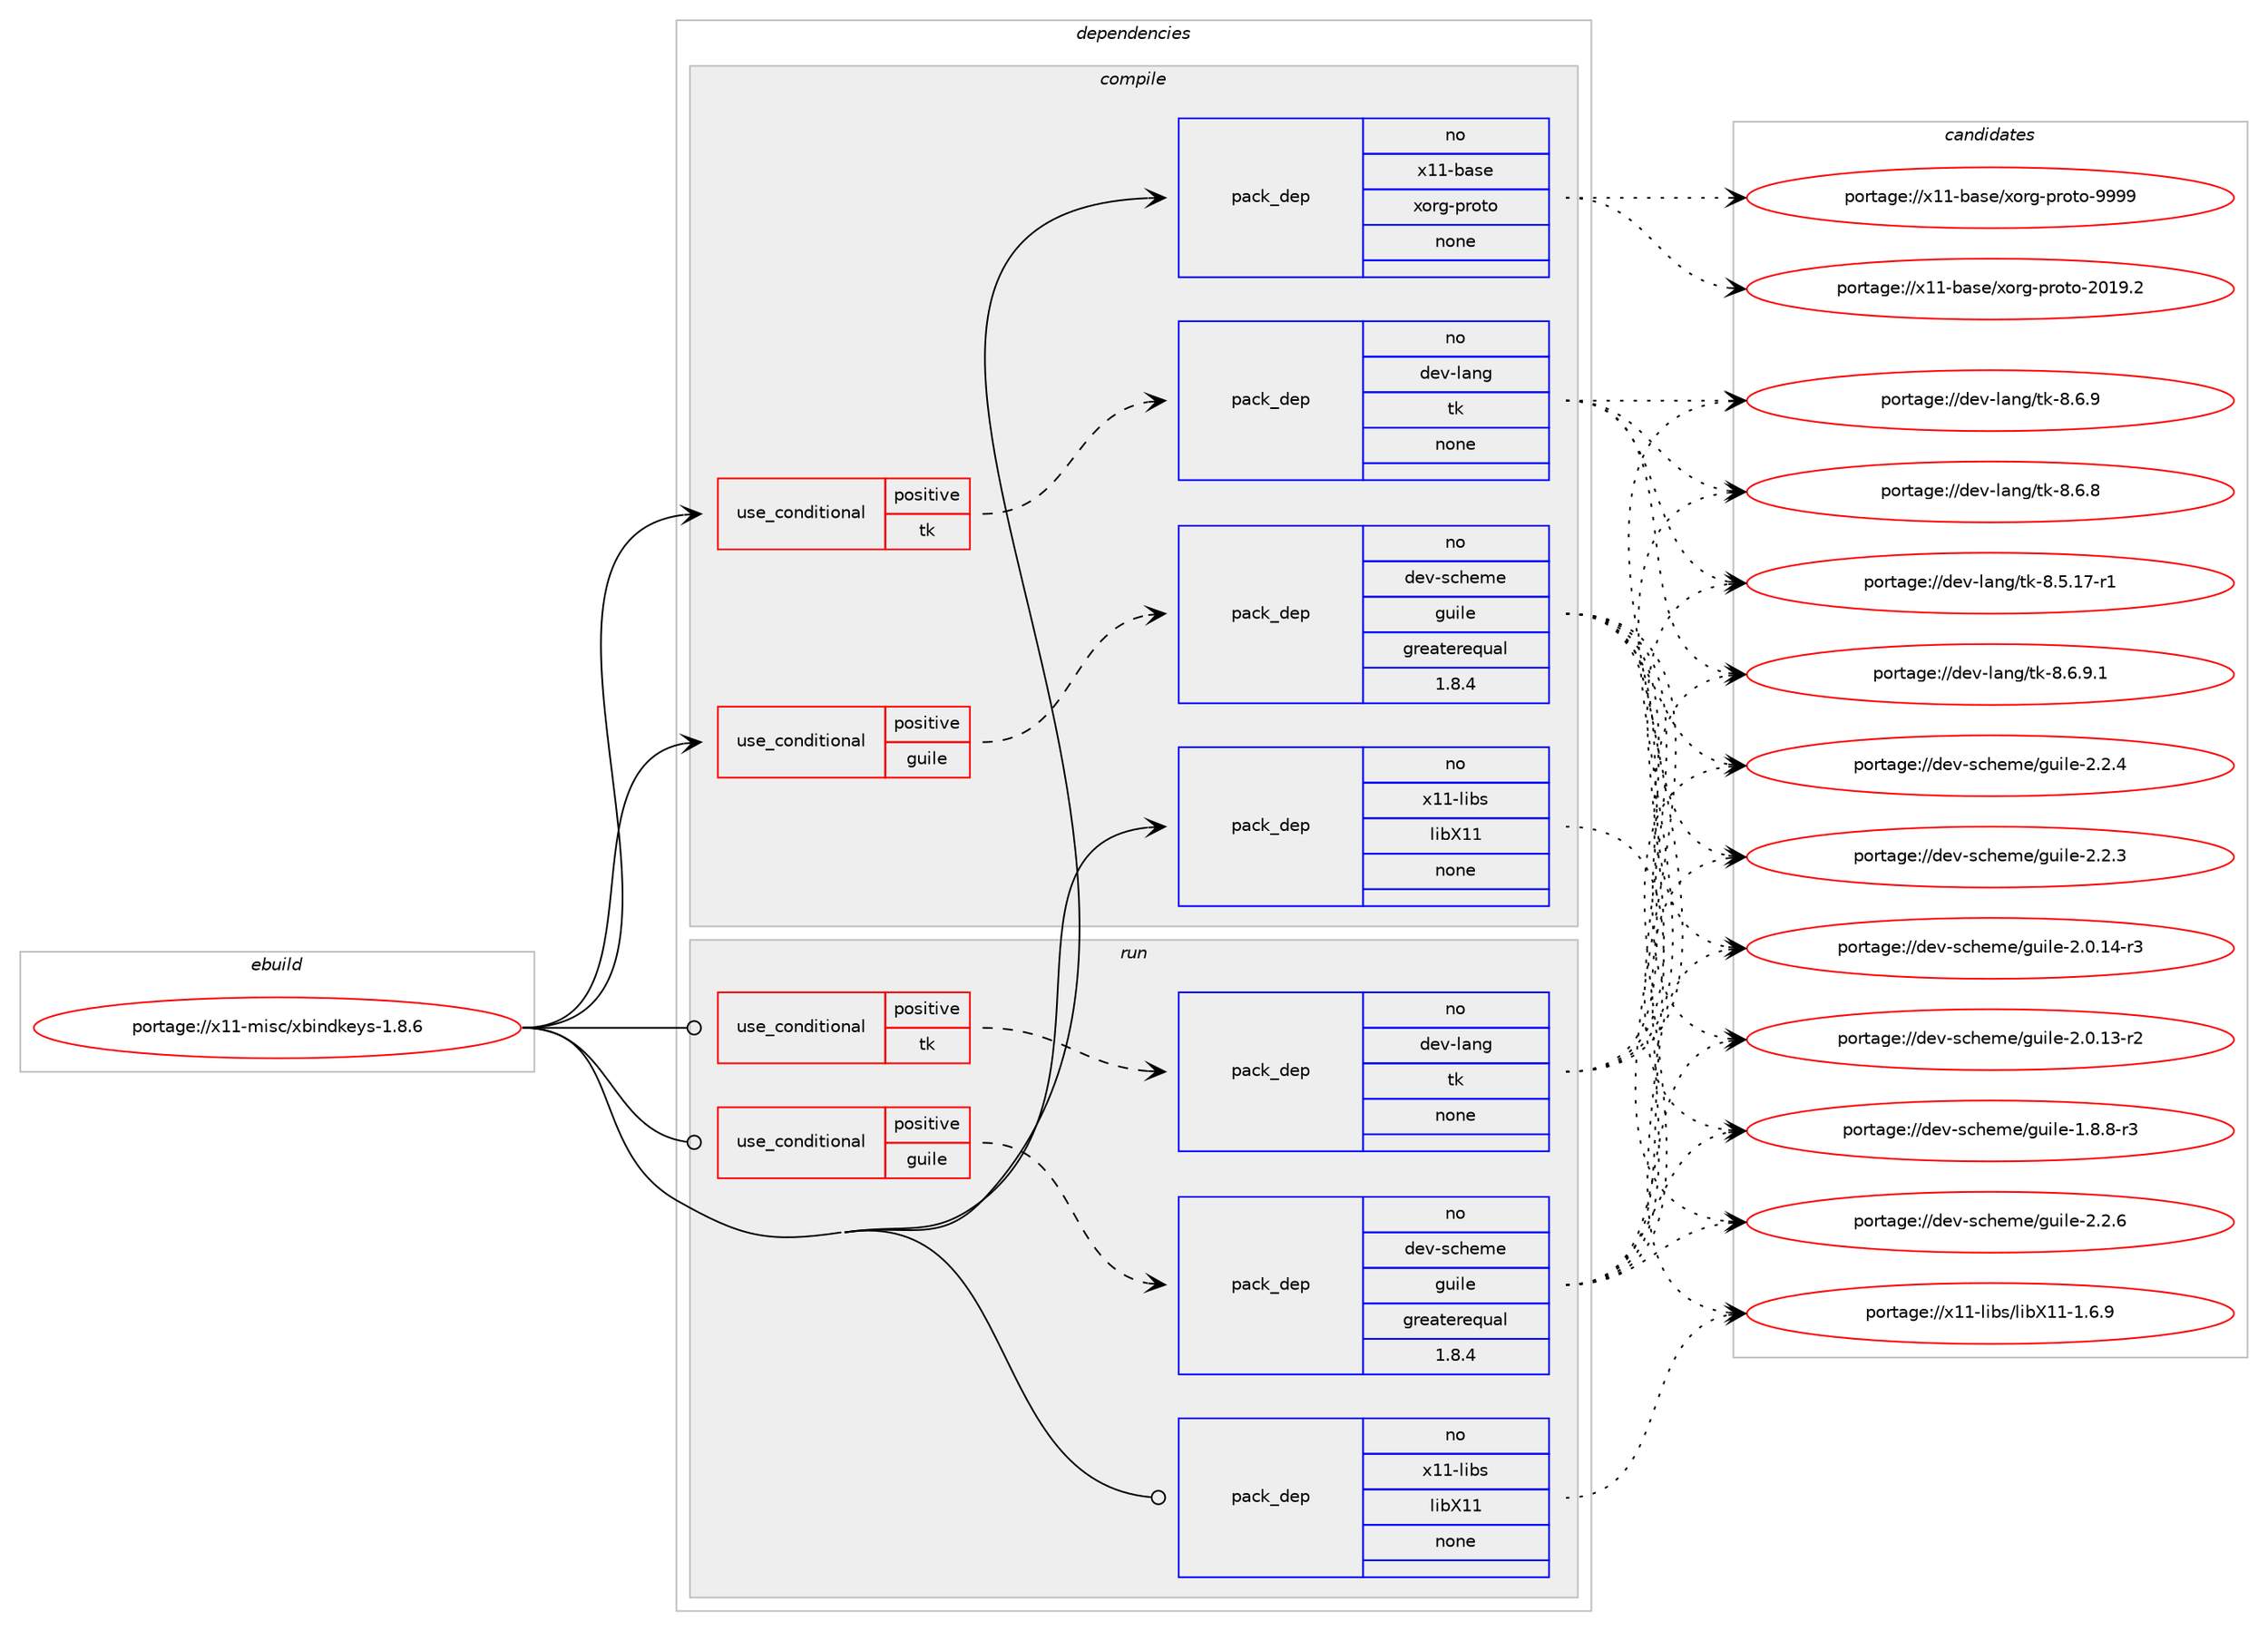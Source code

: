 digraph prolog {

# *************
# Graph options
# *************

newrank=true;
concentrate=true;
compound=true;
graph [rankdir=LR,fontname=Helvetica,fontsize=10,ranksep=1.5];#, ranksep=2.5, nodesep=0.2];
edge  [arrowhead=vee];
node  [fontname=Helvetica,fontsize=10];

# **********
# The ebuild
# **********

subgraph cluster_leftcol {
color=gray;
rank=same;
label=<<i>ebuild</i>>;
id [label="portage://x11-misc/xbindkeys-1.8.6", color=red, width=4, href="../x11-misc/xbindkeys-1.8.6.svg"];
}

# ****************
# The dependencies
# ****************

subgraph cluster_midcol {
color=gray;
label=<<i>dependencies</i>>;
subgraph cluster_compile {
fillcolor="#eeeeee";
style=filled;
label=<<i>compile</i>>;
subgraph cond498 {
dependency4069 [label=<<TABLE BORDER="0" CELLBORDER="1" CELLSPACING="0" CELLPADDING="4"><TR><TD ROWSPAN="3" CELLPADDING="10">use_conditional</TD></TR><TR><TD>positive</TD></TR><TR><TD>guile</TD></TR></TABLE>>, shape=none, color=red];
subgraph pack3543 {
dependency4070 [label=<<TABLE BORDER="0" CELLBORDER="1" CELLSPACING="0" CELLPADDING="4" WIDTH="220"><TR><TD ROWSPAN="6" CELLPADDING="30">pack_dep</TD></TR><TR><TD WIDTH="110">no</TD></TR><TR><TD>dev-scheme</TD></TR><TR><TD>guile</TD></TR><TR><TD>greaterequal</TD></TR><TR><TD>1.8.4</TD></TR></TABLE>>, shape=none, color=blue];
}
dependency4069:e -> dependency4070:w [weight=20,style="dashed",arrowhead="vee"];
}
id:e -> dependency4069:w [weight=20,style="solid",arrowhead="vee"];
subgraph cond499 {
dependency4071 [label=<<TABLE BORDER="0" CELLBORDER="1" CELLSPACING="0" CELLPADDING="4"><TR><TD ROWSPAN="3" CELLPADDING="10">use_conditional</TD></TR><TR><TD>positive</TD></TR><TR><TD>tk</TD></TR></TABLE>>, shape=none, color=red];
subgraph pack3544 {
dependency4072 [label=<<TABLE BORDER="0" CELLBORDER="1" CELLSPACING="0" CELLPADDING="4" WIDTH="220"><TR><TD ROWSPAN="6" CELLPADDING="30">pack_dep</TD></TR><TR><TD WIDTH="110">no</TD></TR><TR><TD>dev-lang</TD></TR><TR><TD>tk</TD></TR><TR><TD>none</TD></TR><TR><TD></TD></TR></TABLE>>, shape=none, color=blue];
}
dependency4071:e -> dependency4072:w [weight=20,style="dashed",arrowhead="vee"];
}
id:e -> dependency4071:w [weight=20,style="solid",arrowhead="vee"];
subgraph pack3545 {
dependency4073 [label=<<TABLE BORDER="0" CELLBORDER="1" CELLSPACING="0" CELLPADDING="4" WIDTH="220"><TR><TD ROWSPAN="6" CELLPADDING="30">pack_dep</TD></TR><TR><TD WIDTH="110">no</TD></TR><TR><TD>x11-base</TD></TR><TR><TD>xorg-proto</TD></TR><TR><TD>none</TD></TR><TR><TD></TD></TR></TABLE>>, shape=none, color=blue];
}
id:e -> dependency4073:w [weight=20,style="solid",arrowhead="vee"];
subgraph pack3546 {
dependency4074 [label=<<TABLE BORDER="0" CELLBORDER="1" CELLSPACING="0" CELLPADDING="4" WIDTH="220"><TR><TD ROWSPAN="6" CELLPADDING="30">pack_dep</TD></TR><TR><TD WIDTH="110">no</TD></TR><TR><TD>x11-libs</TD></TR><TR><TD>libX11</TD></TR><TR><TD>none</TD></TR><TR><TD></TD></TR></TABLE>>, shape=none, color=blue];
}
id:e -> dependency4074:w [weight=20,style="solid",arrowhead="vee"];
}
subgraph cluster_compileandrun {
fillcolor="#eeeeee";
style=filled;
label=<<i>compile and run</i>>;
}
subgraph cluster_run {
fillcolor="#eeeeee";
style=filled;
label=<<i>run</i>>;
subgraph cond500 {
dependency4075 [label=<<TABLE BORDER="0" CELLBORDER="1" CELLSPACING="0" CELLPADDING="4"><TR><TD ROWSPAN="3" CELLPADDING="10">use_conditional</TD></TR><TR><TD>positive</TD></TR><TR><TD>guile</TD></TR></TABLE>>, shape=none, color=red];
subgraph pack3547 {
dependency4076 [label=<<TABLE BORDER="0" CELLBORDER="1" CELLSPACING="0" CELLPADDING="4" WIDTH="220"><TR><TD ROWSPAN="6" CELLPADDING="30">pack_dep</TD></TR><TR><TD WIDTH="110">no</TD></TR><TR><TD>dev-scheme</TD></TR><TR><TD>guile</TD></TR><TR><TD>greaterequal</TD></TR><TR><TD>1.8.4</TD></TR></TABLE>>, shape=none, color=blue];
}
dependency4075:e -> dependency4076:w [weight=20,style="dashed",arrowhead="vee"];
}
id:e -> dependency4075:w [weight=20,style="solid",arrowhead="odot"];
subgraph cond501 {
dependency4077 [label=<<TABLE BORDER="0" CELLBORDER="1" CELLSPACING="0" CELLPADDING="4"><TR><TD ROWSPAN="3" CELLPADDING="10">use_conditional</TD></TR><TR><TD>positive</TD></TR><TR><TD>tk</TD></TR></TABLE>>, shape=none, color=red];
subgraph pack3548 {
dependency4078 [label=<<TABLE BORDER="0" CELLBORDER="1" CELLSPACING="0" CELLPADDING="4" WIDTH="220"><TR><TD ROWSPAN="6" CELLPADDING="30">pack_dep</TD></TR><TR><TD WIDTH="110">no</TD></TR><TR><TD>dev-lang</TD></TR><TR><TD>tk</TD></TR><TR><TD>none</TD></TR><TR><TD></TD></TR></TABLE>>, shape=none, color=blue];
}
dependency4077:e -> dependency4078:w [weight=20,style="dashed",arrowhead="vee"];
}
id:e -> dependency4077:w [weight=20,style="solid",arrowhead="odot"];
subgraph pack3549 {
dependency4079 [label=<<TABLE BORDER="0" CELLBORDER="1" CELLSPACING="0" CELLPADDING="4" WIDTH="220"><TR><TD ROWSPAN="6" CELLPADDING="30">pack_dep</TD></TR><TR><TD WIDTH="110">no</TD></TR><TR><TD>x11-libs</TD></TR><TR><TD>libX11</TD></TR><TR><TD>none</TD></TR><TR><TD></TD></TR></TABLE>>, shape=none, color=blue];
}
id:e -> dependency4079:w [weight=20,style="solid",arrowhead="odot"];
}
}

# **************
# The candidates
# **************

subgraph cluster_choices {
rank=same;
color=gray;
label=<<i>candidates</i>>;

subgraph choice3543 {
color=black;
nodesep=1;
choice100101118451159910410110910147103117105108101455046504654 [label="portage://dev-scheme/guile-2.2.6", color=red, width=4,href="../dev-scheme/guile-2.2.6.svg"];
choice100101118451159910410110910147103117105108101455046504652 [label="portage://dev-scheme/guile-2.2.4", color=red, width=4,href="../dev-scheme/guile-2.2.4.svg"];
choice100101118451159910410110910147103117105108101455046504651 [label="portage://dev-scheme/guile-2.2.3", color=red, width=4,href="../dev-scheme/guile-2.2.3.svg"];
choice100101118451159910410110910147103117105108101455046484649524511451 [label="portage://dev-scheme/guile-2.0.14-r3", color=red, width=4,href="../dev-scheme/guile-2.0.14-r3.svg"];
choice100101118451159910410110910147103117105108101455046484649514511450 [label="portage://dev-scheme/guile-2.0.13-r2", color=red, width=4,href="../dev-scheme/guile-2.0.13-r2.svg"];
choice1001011184511599104101109101471031171051081014549465646564511451 [label="portage://dev-scheme/guile-1.8.8-r3", color=red, width=4,href="../dev-scheme/guile-1.8.8-r3.svg"];
dependency4070:e -> choice100101118451159910410110910147103117105108101455046504654:w [style=dotted,weight="100"];
dependency4070:e -> choice100101118451159910410110910147103117105108101455046504652:w [style=dotted,weight="100"];
dependency4070:e -> choice100101118451159910410110910147103117105108101455046504651:w [style=dotted,weight="100"];
dependency4070:e -> choice100101118451159910410110910147103117105108101455046484649524511451:w [style=dotted,weight="100"];
dependency4070:e -> choice100101118451159910410110910147103117105108101455046484649514511450:w [style=dotted,weight="100"];
dependency4070:e -> choice1001011184511599104101109101471031171051081014549465646564511451:w [style=dotted,weight="100"];
}
subgraph choice3544 {
color=black;
nodesep=1;
choice1001011184510897110103471161074556465446574649 [label="portage://dev-lang/tk-8.6.9.1", color=red, width=4,href="../dev-lang/tk-8.6.9.1.svg"];
choice100101118451089711010347116107455646544657 [label="portage://dev-lang/tk-8.6.9", color=red, width=4,href="../dev-lang/tk-8.6.9.svg"];
choice100101118451089711010347116107455646544656 [label="portage://dev-lang/tk-8.6.8", color=red, width=4,href="../dev-lang/tk-8.6.8.svg"];
choice100101118451089711010347116107455646534649554511449 [label="portage://dev-lang/tk-8.5.17-r1", color=red, width=4,href="../dev-lang/tk-8.5.17-r1.svg"];
dependency4072:e -> choice1001011184510897110103471161074556465446574649:w [style=dotted,weight="100"];
dependency4072:e -> choice100101118451089711010347116107455646544657:w [style=dotted,weight="100"];
dependency4072:e -> choice100101118451089711010347116107455646544656:w [style=dotted,weight="100"];
dependency4072:e -> choice100101118451089711010347116107455646534649554511449:w [style=dotted,weight="100"];
}
subgraph choice3545 {
color=black;
nodesep=1;
choice120494945989711510147120111114103451121141111161114557575757 [label="portage://x11-base/xorg-proto-9999", color=red, width=4,href="../x11-base/xorg-proto-9999.svg"];
choice1204949459897115101471201111141034511211411111611145504849574650 [label="portage://x11-base/xorg-proto-2019.2", color=red, width=4,href="../x11-base/xorg-proto-2019.2.svg"];
dependency4073:e -> choice120494945989711510147120111114103451121141111161114557575757:w [style=dotted,weight="100"];
dependency4073:e -> choice1204949459897115101471201111141034511211411111611145504849574650:w [style=dotted,weight="100"];
}
subgraph choice3546 {
color=black;
nodesep=1;
choice120494945108105981154710810598884949454946544657 [label="portage://x11-libs/libX11-1.6.9", color=red, width=4,href="../x11-libs/libX11-1.6.9.svg"];
dependency4074:e -> choice120494945108105981154710810598884949454946544657:w [style=dotted,weight="100"];
}
subgraph choice3547 {
color=black;
nodesep=1;
choice100101118451159910410110910147103117105108101455046504654 [label="portage://dev-scheme/guile-2.2.6", color=red, width=4,href="../dev-scheme/guile-2.2.6.svg"];
choice100101118451159910410110910147103117105108101455046504652 [label="portage://dev-scheme/guile-2.2.4", color=red, width=4,href="../dev-scheme/guile-2.2.4.svg"];
choice100101118451159910410110910147103117105108101455046504651 [label="portage://dev-scheme/guile-2.2.3", color=red, width=4,href="../dev-scheme/guile-2.2.3.svg"];
choice100101118451159910410110910147103117105108101455046484649524511451 [label="portage://dev-scheme/guile-2.0.14-r3", color=red, width=4,href="../dev-scheme/guile-2.0.14-r3.svg"];
choice100101118451159910410110910147103117105108101455046484649514511450 [label="portage://dev-scheme/guile-2.0.13-r2", color=red, width=4,href="../dev-scheme/guile-2.0.13-r2.svg"];
choice1001011184511599104101109101471031171051081014549465646564511451 [label="portage://dev-scheme/guile-1.8.8-r3", color=red, width=4,href="../dev-scheme/guile-1.8.8-r3.svg"];
dependency4076:e -> choice100101118451159910410110910147103117105108101455046504654:w [style=dotted,weight="100"];
dependency4076:e -> choice100101118451159910410110910147103117105108101455046504652:w [style=dotted,weight="100"];
dependency4076:e -> choice100101118451159910410110910147103117105108101455046504651:w [style=dotted,weight="100"];
dependency4076:e -> choice100101118451159910410110910147103117105108101455046484649524511451:w [style=dotted,weight="100"];
dependency4076:e -> choice100101118451159910410110910147103117105108101455046484649514511450:w [style=dotted,weight="100"];
dependency4076:e -> choice1001011184511599104101109101471031171051081014549465646564511451:w [style=dotted,weight="100"];
}
subgraph choice3548 {
color=black;
nodesep=1;
choice1001011184510897110103471161074556465446574649 [label="portage://dev-lang/tk-8.6.9.1", color=red, width=4,href="../dev-lang/tk-8.6.9.1.svg"];
choice100101118451089711010347116107455646544657 [label="portage://dev-lang/tk-8.6.9", color=red, width=4,href="../dev-lang/tk-8.6.9.svg"];
choice100101118451089711010347116107455646544656 [label="portage://dev-lang/tk-8.6.8", color=red, width=4,href="../dev-lang/tk-8.6.8.svg"];
choice100101118451089711010347116107455646534649554511449 [label="portage://dev-lang/tk-8.5.17-r1", color=red, width=4,href="../dev-lang/tk-8.5.17-r1.svg"];
dependency4078:e -> choice1001011184510897110103471161074556465446574649:w [style=dotted,weight="100"];
dependency4078:e -> choice100101118451089711010347116107455646544657:w [style=dotted,weight="100"];
dependency4078:e -> choice100101118451089711010347116107455646544656:w [style=dotted,weight="100"];
dependency4078:e -> choice100101118451089711010347116107455646534649554511449:w [style=dotted,weight="100"];
}
subgraph choice3549 {
color=black;
nodesep=1;
choice120494945108105981154710810598884949454946544657 [label="portage://x11-libs/libX11-1.6.9", color=red, width=4,href="../x11-libs/libX11-1.6.9.svg"];
dependency4079:e -> choice120494945108105981154710810598884949454946544657:w [style=dotted,weight="100"];
}
}

}

